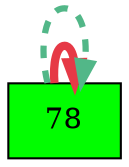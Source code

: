 digraph G{
rankdir=LR;
78 [style=filled, shape=box, fillcolor="#01fd00", label="78"];
78 -> 78 [color="#e63946",penwidth=4.00];
78 -> 78 [color="#52b788",style=dashed,penwidth=3.00];
}